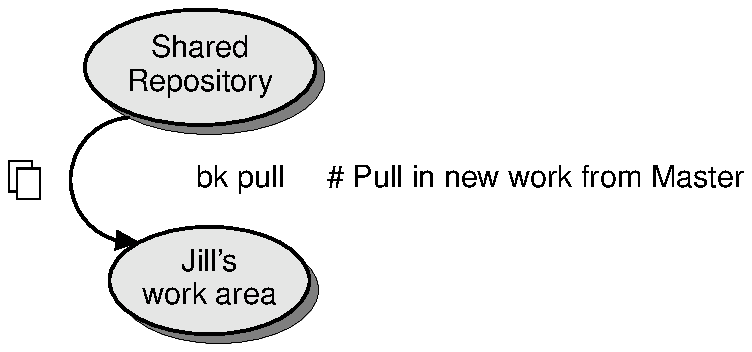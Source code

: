 .ft H
.ps 11
.vs 12
.PS
define files {
	w = .15
	h = .2
	box thick .5 wid w ht h 
	box fill 0 thick .5 wid w ht h with .c at last box.c + .05,-.05
}
	scale = 1.3
	drop = .06
	f = .5
	w = 1.3
	h = .7
R:	ellipse thick 0 fill f wid 1.5 ht .75
S:	ellipse thick 1 wid 1.5 ht .75 fill .1 "Shared" "Repository" \
	    with .n at last ellipse.n + (-drop, drop)

W: [
	ellipse thick 0 fill f wid w ht h
	A: ellipse thick 1 wid w ht h fill .1 "Jill's" "work area" \
	    with .n at last ellipse.n + (-drop, drop)
] with .n at R.s - -.03,.6
arrowwid = .13
arrowht = .15
linethick = 1
arc -> from R.sw to W.A.nw
"bk pull\ \ \ \ \ # Pull in new work from Master" ljust at last arc.e 
[files] with .c at last arc.w - .3,0
.PE
.ps
.vs
